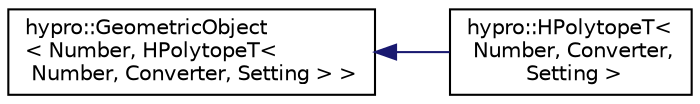 digraph "Graphical Class Hierarchy"
{
  edge [fontname="Helvetica",fontsize="10",labelfontname="Helvetica",labelfontsize="10"];
  node [fontname="Helvetica",fontsize="10",shape=record];
  rankdir="LR";
  Node1 [label="hypro::GeometricObject\l\< Number, HPolytopeT\<\l Number, Converter, Setting \> \>",height=0.2,width=0.4,color="black", fillcolor="white", style="filled",URL="$classhypro_1_1GeometricObject.html"];
  Node1 -> Node2 [dir="back",color="midnightblue",fontsize="10",style="solid",fontname="Helvetica"];
  Node2 [label="hypro::HPolytopeT\<\l Number, Converter,\l Setting \>",height=0.2,width=0.4,color="black", fillcolor="white", style="filled",URL="$classhypro_1_1HPolytopeT.html",tooltip="Class for a H-polytope. "];
}
